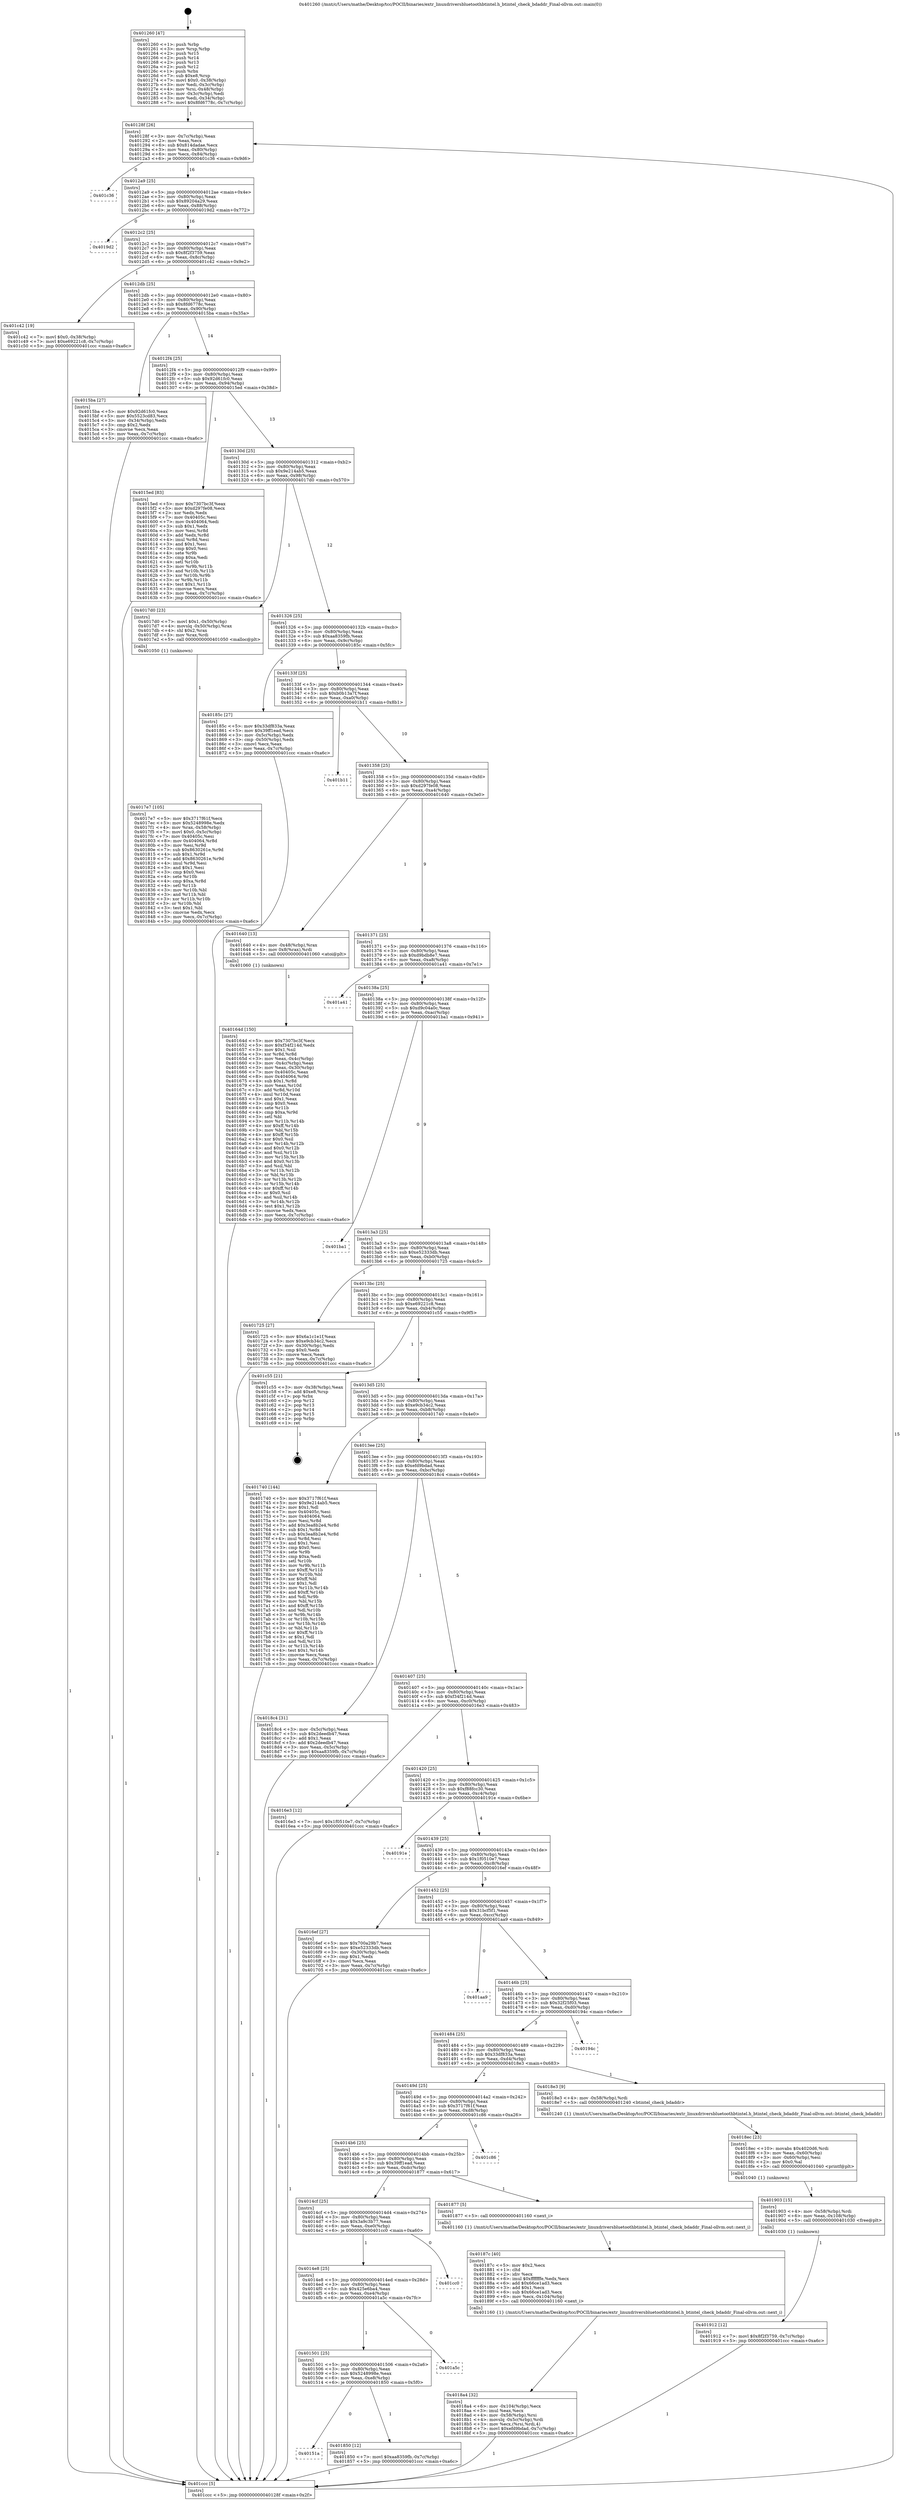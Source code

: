 digraph "0x401260" {
  label = "0x401260 (/mnt/c/Users/mathe/Desktop/tcc/POCII/binaries/extr_linuxdriversbluetoothbtintel.h_btintel_check_bdaddr_Final-ollvm.out::main(0))"
  labelloc = "t"
  node[shape=record]

  Entry [label="",width=0.3,height=0.3,shape=circle,fillcolor=black,style=filled]
  "0x40128f" [label="{
     0x40128f [26]\l
     | [instrs]\l
     &nbsp;&nbsp;0x40128f \<+3\>: mov -0x7c(%rbp),%eax\l
     &nbsp;&nbsp;0x401292 \<+2\>: mov %eax,%ecx\l
     &nbsp;&nbsp;0x401294 \<+6\>: sub $0x814dadae,%ecx\l
     &nbsp;&nbsp;0x40129a \<+3\>: mov %eax,-0x80(%rbp)\l
     &nbsp;&nbsp;0x40129d \<+6\>: mov %ecx,-0x84(%rbp)\l
     &nbsp;&nbsp;0x4012a3 \<+6\>: je 0000000000401c36 \<main+0x9d6\>\l
  }"]
  "0x401c36" [label="{
     0x401c36\l
  }", style=dashed]
  "0x4012a9" [label="{
     0x4012a9 [25]\l
     | [instrs]\l
     &nbsp;&nbsp;0x4012a9 \<+5\>: jmp 00000000004012ae \<main+0x4e\>\l
     &nbsp;&nbsp;0x4012ae \<+3\>: mov -0x80(%rbp),%eax\l
     &nbsp;&nbsp;0x4012b1 \<+5\>: sub $0x89204a29,%eax\l
     &nbsp;&nbsp;0x4012b6 \<+6\>: mov %eax,-0x88(%rbp)\l
     &nbsp;&nbsp;0x4012bc \<+6\>: je 00000000004019d2 \<main+0x772\>\l
  }"]
  Exit [label="",width=0.3,height=0.3,shape=circle,fillcolor=black,style=filled,peripheries=2]
  "0x4019d2" [label="{
     0x4019d2\l
  }", style=dashed]
  "0x4012c2" [label="{
     0x4012c2 [25]\l
     | [instrs]\l
     &nbsp;&nbsp;0x4012c2 \<+5\>: jmp 00000000004012c7 \<main+0x67\>\l
     &nbsp;&nbsp;0x4012c7 \<+3\>: mov -0x80(%rbp),%eax\l
     &nbsp;&nbsp;0x4012ca \<+5\>: sub $0x8f2f3759,%eax\l
     &nbsp;&nbsp;0x4012cf \<+6\>: mov %eax,-0x8c(%rbp)\l
     &nbsp;&nbsp;0x4012d5 \<+6\>: je 0000000000401c42 \<main+0x9e2\>\l
  }"]
  "0x401912" [label="{
     0x401912 [12]\l
     | [instrs]\l
     &nbsp;&nbsp;0x401912 \<+7\>: movl $0x8f2f3759,-0x7c(%rbp)\l
     &nbsp;&nbsp;0x401919 \<+5\>: jmp 0000000000401ccc \<main+0xa6c\>\l
  }"]
  "0x401c42" [label="{
     0x401c42 [19]\l
     | [instrs]\l
     &nbsp;&nbsp;0x401c42 \<+7\>: movl $0x0,-0x38(%rbp)\l
     &nbsp;&nbsp;0x401c49 \<+7\>: movl $0xe69221c8,-0x7c(%rbp)\l
     &nbsp;&nbsp;0x401c50 \<+5\>: jmp 0000000000401ccc \<main+0xa6c\>\l
  }"]
  "0x4012db" [label="{
     0x4012db [25]\l
     | [instrs]\l
     &nbsp;&nbsp;0x4012db \<+5\>: jmp 00000000004012e0 \<main+0x80\>\l
     &nbsp;&nbsp;0x4012e0 \<+3\>: mov -0x80(%rbp),%eax\l
     &nbsp;&nbsp;0x4012e3 \<+5\>: sub $0x8fd6778c,%eax\l
     &nbsp;&nbsp;0x4012e8 \<+6\>: mov %eax,-0x90(%rbp)\l
     &nbsp;&nbsp;0x4012ee \<+6\>: je 00000000004015ba \<main+0x35a\>\l
  }"]
  "0x401903" [label="{
     0x401903 [15]\l
     | [instrs]\l
     &nbsp;&nbsp;0x401903 \<+4\>: mov -0x58(%rbp),%rdi\l
     &nbsp;&nbsp;0x401907 \<+6\>: mov %eax,-0x108(%rbp)\l
     &nbsp;&nbsp;0x40190d \<+5\>: call 0000000000401030 \<free@plt\>\l
     | [calls]\l
     &nbsp;&nbsp;0x401030 \{1\} (unknown)\l
  }"]
  "0x4015ba" [label="{
     0x4015ba [27]\l
     | [instrs]\l
     &nbsp;&nbsp;0x4015ba \<+5\>: mov $0x92d61fc0,%eax\l
     &nbsp;&nbsp;0x4015bf \<+5\>: mov $0x5523cd83,%ecx\l
     &nbsp;&nbsp;0x4015c4 \<+3\>: mov -0x34(%rbp),%edx\l
     &nbsp;&nbsp;0x4015c7 \<+3\>: cmp $0x2,%edx\l
     &nbsp;&nbsp;0x4015ca \<+3\>: cmovne %ecx,%eax\l
     &nbsp;&nbsp;0x4015cd \<+3\>: mov %eax,-0x7c(%rbp)\l
     &nbsp;&nbsp;0x4015d0 \<+5\>: jmp 0000000000401ccc \<main+0xa6c\>\l
  }"]
  "0x4012f4" [label="{
     0x4012f4 [25]\l
     | [instrs]\l
     &nbsp;&nbsp;0x4012f4 \<+5\>: jmp 00000000004012f9 \<main+0x99\>\l
     &nbsp;&nbsp;0x4012f9 \<+3\>: mov -0x80(%rbp),%eax\l
     &nbsp;&nbsp;0x4012fc \<+5\>: sub $0x92d61fc0,%eax\l
     &nbsp;&nbsp;0x401301 \<+6\>: mov %eax,-0x94(%rbp)\l
     &nbsp;&nbsp;0x401307 \<+6\>: je 00000000004015ed \<main+0x38d\>\l
  }"]
  "0x401ccc" [label="{
     0x401ccc [5]\l
     | [instrs]\l
     &nbsp;&nbsp;0x401ccc \<+5\>: jmp 000000000040128f \<main+0x2f\>\l
  }"]
  "0x401260" [label="{
     0x401260 [47]\l
     | [instrs]\l
     &nbsp;&nbsp;0x401260 \<+1\>: push %rbp\l
     &nbsp;&nbsp;0x401261 \<+3\>: mov %rsp,%rbp\l
     &nbsp;&nbsp;0x401264 \<+2\>: push %r15\l
     &nbsp;&nbsp;0x401266 \<+2\>: push %r14\l
     &nbsp;&nbsp;0x401268 \<+2\>: push %r13\l
     &nbsp;&nbsp;0x40126a \<+2\>: push %r12\l
     &nbsp;&nbsp;0x40126c \<+1\>: push %rbx\l
     &nbsp;&nbsp;0x40126d \<+7\>: sub $0xe8,%rsp\l
     &nbsp;&nbsp;0x401274 \<+7\>: movl $0x0,-0x38(%rbp)\l
     &nbsp;&nbsp;0x40127b \<+3\>: mov %edi,-0x3c(%rbp)\l
     &nbsp;&nbsp;0x40127e \<+4\>: mov %rsi,-0x48(%rbp)\l
     &nbsp;&nbsp;0x401282 \<+3\>: mov -0x3c(%rbp),%edi\l
     &nbsp;&nbsp;0x401285 \<+3\>: mov %edi,-0x34(%rbp)\l
     &nbsp;&nbsp;0x401288 \<+7\>: movl $0x8fd6778c,-0x7c(%rbp)\l
  }"]
  "0x4018ec" [label="{
     0x4018ec [23]\l
     | [instrs]\l
     &nbsp;&nbsp;0x4018ec \<+10\>: movabs $0x4020d6,%rdi\l
     &nbsp;&nbsp;0x4018f6 \<+3\>: mov %eax,-0x60(%rbp)\l
     &nbsp;&nbsp;0x4018f9 \<+3\>: mov -0x60(%rbp),%esi\l
     &nbsp;&nbsp;0x4018fc \<+2\>: mov $0x0,%al\l
     &nbsp;&nbsp;0x4018fe \<+5\>: call 0000000000401040 \<printf@plt\>\l
     | [calls]\l
     &nbsp;&nbsp;0x401040 \{1\} (unknown)\l
  }"]
  "0x4015ed" [label="{
     0x4015ed [83]\l
     | [instrs]\l
     &nbsp;&nbsp;0x4015ed \<+5\>: mov $0x7307bc3f,%eax\l
     &nbsp;&nbsp;0x4015f2 \<+5\>: mov $0xd297fe08,%ecx\l
     &nbsp;&nbsp;0x4015f7 \<+2\>: xor %edx,%edx\l
     &nbsp;&nbsp;0x4015f9 \<+7\>: mov 0x40405c,%esi\l
     &nbsp;&nbsp;0x401600 \<+7\>: mov 0x404064,%edi\l
     &nbsp;&nbsp;0x401607 \<+3\>: sub $0x1,%edx\l
     &nbsp;&nbsp;0x40160a \<+3\>: mov %esi,%r8d\l
     &nbsp;&nbsp;0x40160d \<+3\>: add %edx,%r8d\l
     &nbsp;&nbsp;0x401610 \<+4\>: imul %r8d,%esi\l
     &nbsp;&nbsp;0x401614 \<+3\>: and $0x1,%esi\l
     &nbsp;&nbsp;0x401617 \<+3\>: cmp $0x0,%esi\l
     &nbsp;&nbsp;0x40161a \<+4\>: sete %r9b\l
     &nbsp;&nbsp;0x40161e \<+3\>: cmp $0xa,%edi\l
     &nbsp;&nbsp;0x401621 \<+4\>: setl %r10b\l
     &nbsp;&nbsp;0x401625 \<+3\>: mov %r9b,%r11b\l
     &nbsp;&nbsp;0x401628 \<+3\>: and %r10b,%r11b\l
     &nbsp;&nbsp;0x40162b \<+3\>: xor %r10b,%r9b\l
     &nbsp;&nbsp;0x40162e \<+3\>: or %r9b,%r11b\l
     &nbsp;&nbsp;0x401631 \<+4\>: test $0x1,%r11b\l
     &nbsp;&nbsp;0x401635 \<+3\>: cmovne %ecx,%eax\l
     &nbsp;&nbsp;0x401638 \<+3\>: mov %eax,-0x7c(%rbp)\l
     &nbsp;&nbsp;0x40163b \<+5\>: jmp 0000000000401ccc \<main+0xa6c\>\l
  }"]
  "0x40130d" [label="{
     0x40130d [25]\l
     | [instrs]\l
     &nbsp;&nbsp;0x40130d \<+5\>: jmp 0000000000401312 \<main+0xb2\>\l
     &nbsp;&nbsp;0x401312 \<+3\>: mov -0x80(%rbp),%eax\l
     &nbsp;&nbsp;0x401315 \<+5\>: sub $0x9e214ab5,%eax\l
     &nbsp;&nbsp;0x40131a \<+6\>: mov %eax,-0x98(%rbp)\l
     &nbsp;&nbsp;0x401320 \<+6\>: je 00000000004017d0 \<main+0x570\>\l
  }"]
  "0x4018a4" [label="{
     0x4018a4 [32]\l
     | [instrs]\l
     &nbsp;&nbsp;0x4018a4 \<+6\>: mov -0x104(%rbp),%ecx\l
     &nbsp;&nbsp;0x4018aa \<+3\>: imul %eax,%ecx\l
     &nbsp;&nbsp;0x4018ad \<+4\>: mov -0x58(%rbp),%rsi\l
     &nbsp;&nbsp;0x4018b1 \<+4\>: movslq -0x5c(%rbp),%rdi\l
     &nbsp;&nbsp;0x4018b5 \<+3\>: mov %ecx,(%rsi,%rdi,4)\l
     &nbsp;&nbsp;0x4018b8 \<+7\>: movl $0xefd9bdad,-0x7c(%rbp)\l
     &nbsp;&nbsp;0x4018bf \<+5\>: jmp 0000000000401ccc \<main+0xa6c\>\l
  }"]
  "0x4017d0" [label="{
     0x4017d0 [23]\l
     | [instrs]\l
     &nbsp;&nbsp;0x4017d0 \<+7\>: movl $0x1,-0x50(%rbp)\l
     &nbsp;&nbsp;0x4017d7 \<+4\>: movslq -0x50(%rbp),%rax\l
     &nbsp;&nbsp;0x4017db \<+4\>: shl $0x2,%rax\l
     &nbsp;&nbsp;0x4017df \<+3\>: mov %rax,%rdi\l
     &nbsp;&nbsp;0x4017e2 \<+5\>: call 0000000000401050 \<malloc@plt\>\l
     | [calls]\l
     &nbsp;&nbsp;0x401050 \{1\} (unknown)\l
  }"]
  "0x401326" [label="{
     0x401326 [25]\l
     | [instrs]\l
     &nbsp;&nbsp;0x401326 \<+5\>: jmp 000000000040132b \<main+0xcb\>\l
     &nbsp;&nbsp;0x40132b \<+3\>: mov -0x80(%rbp),%eax\l
     &nbsp;&nbsp;0x40132e \<+5\>: sub $0xaa8359fb,%eax\l
     &nbsp;&nbsp;0x401333 \<+6\>: mov %eax,-0x9c(%rbp)\l
     &nbsp;&nbsp;0x401339 \<+6\>: je 000000000040185c \<main+0x5fc\>\l
  }"]
  "0x40187c" [label="{
     0x40187c [40]\l
     | [instrs]\l
     &nbsp;&nbsp;0x40187c \<+5\>: mov $0x2,%ecx\l
     &nbsp;&nbsp;0x401881 \<+1\>: cltd\l
     &nbsp;&nbsp;0x401882 \<+2\>: idiv %ecx\l
     &nbsp;&nbsp;0x401884 \<+6\>: imul $0xfffffffe,%edx,%ecx\l
     &nbsp;&nbsp;0x40188a \<+6\>: add $0x66ce1ad3,%ecx\l
     &nbsp;&nbsp;0x401890 \<+3\>: add $0x1,%ecx\l
     &nbsp;&nbsp;0x401893 \<+6\>: sub $0x66ce1ad3,%ecx\l
     &nbsp;&nbsp;0x401899 \<+6\>: mov %ecx,-0x104(%rbp)\l
     &nbsp;&nbsp;0x40189f \<+5\>: call 0000000000401160 \<next_i\>\l
     | [calls]\l
     &nbsp;&nbsp;0x401160 \{1\} (/mnt/c/Users/mathe/Desktop/tcc/POCII/binaries/extr_linuxdriversbluetoothbtintel.h_btintel_check_bdaddr_Final-ollvm.out::next_i)\l
  }"]
  "0x40185c" [label="{
     0x40185c [27]\l
     | [instrs]\l
     &nbsp;&nbsp;0x40185c \<+5\>: mov $0x33df833a,%eax\l
     &nbsp;&nbsp;0x401861 \<+5\>: mov $0x39ff1ead,%ecx\l
     &nbsp;&nbsp;0x401866 \<+3\>: mov -0x5c(%rbp),%edx\l
     &nbsp;&nbsp;0x401869 \<+3\>: cmp -0x50(%rbp),%edx\l
     &nbsp;&nbsp;0x40186c \<+3\>: cmovl %ecx,%eax\l
     &nbsp;&nbsp;0x40186f \<+3\>: mov %eax,-0x7c(%rbp)\l
     &nbsp;&nbsp;0x401872 \<+5\>: jmp 0000000000401ccc \<main+0xa6c\>\l
  }"]
  "0x40133f" [label="{
     0x40133f [25]\l
     | [instrs]\l
     &nbsp;&nbsp;0x40133f \<+5\>: jmp 0000000000401344 \<main+0xe4\>\l
     &nbsp;&nbsp;0x401344 \<+3\>: mov -0x80(%rbp),%eax\l
     &nbsp;&nbsp;0x401347 \<+5\>: sub $0xb0b13a7f,%eax\l
     &nbsp;&nbsp;0x40134c \<+6\>: mov %eax,-0xa0(%rbp)\l
     &nbsp;&nbsp;0x401352 \<+6\>: je 0000000000401b11 \<main+0x8b1\>\l
  }"]
  "0x40151a" [label="{
     0x40151a\l
  }", style=dashed]
  "0x401b11" [label="{
     0x401b11\l
  }", style=dashed]
  "0x401358" [label="{
     0x401358 [25]\l
     | [instrs]\l
     &nbsp;&nbsp;0x401358 \<+5\>: jmp 000000000040135d \<main+0xfd\>\l
     &nbsp;&nbsp;0x40135d \<+3\>: mov -0x80(%rbp),%eax\l
     &nbsp;&nbsp;0x401360 \<+5\>: sub $0xd297fe08,%eax\l
     &nbsp;&nbsp;0x401365 \<+6\>: mov %eax,-0xa4(%rbp)\l
     &nbsp;&nbsp;0x40136b \<+6\>: je 0000000000401640 \<main+0x3e0\>\l
  }"]
  "0x401850" [label="{
     0x401850 [12]\l
     | [instrs]\l
     &nbsp;&nbsp;0x401850 \<+7\>: movl $0xaa8359fb,-0x7c(%rbp)\l
     &nbsp;&nbsp;0x401857 \<+5\>: jmp 0000000000401ccc \<main+0xa6c\>\l
  }"]
  "0x401640" [label="{
     0x401640 [13]\l
     | [instrs]\l
     &nbsp;&nbsp;0x401640 \<+4\>: mov -0x48(%rbp),%rax\l
     &nbsp;&nbsp;0x401644 \<+4\>: mov 0x8(%rax),%rdi\l
     &nbsp;&nbsp;0x401648 \<+5\>: call 0000000000401060 \<atoi@plt\>\l
     | [calls]\l
     &nbsp;&nbsp;0x401060 \{1\} (unknown)\l
  }"]
  "0x401371" [label="{
     0x401371 [25]\l
     | [instrs]\l
     &nbsp;&nbsp;0x401371 \<+5\>: jmp 0000000000401376 \<main+0x116\>\l
     &nbsp;&nbsp;0x401376 \<+3\>: mov -0x80(%rbp),%eax\l
     &nbsp;&nbsp;0x401379 \<+5\>: sub $0xd9bdb8e7,%eax\l
     &nbsp;&nbsp;0x40137e \<+6\>: mov %eax,-0xa8(%rbp)\l
     &nbsp;&nbsp;0x401384 \<+6\>: je 0000000000401a41 \<main+0x7e1\>\l
  }"]
  "0x40164d" [label="{
     0x40164d [150]\l
     | [instrs]\l
     &nbsp;&nbsp;0x40164d \<+5\>: mov $0x7307bc3f,%ecx\l
     &nbsp;&nbsp;0x401652 \<+5\>: mov $0xf34f214d,%edx\l
     &nbsp;&nbsp;0x401657 \<+3\>: mov $0x1,%sil\l
     &nbsp;&nbsp;0x40165a \<+3\>: xor %r8d,%r8d\l
     &nbsp;&nbsp;0x40165d \<+3\>: mov %eax,-0x4c(%rbp)\l
     &nbsp;&nbsp;0x401660 \<+3\>: mov -0x4c(%rbp),%eax\l
     &nbsp;&nbsp;0x401663 \<+3\>: mov %eax,-0x30(%rbp)\l
     &nbsp;&nbsp;0x401666 \<+7\>: mov 0x40405c,%eax\l
     &nbsp;&nbsp;0x40166d \<+8\>: mov 0x404064,%r9d\l
     &nbsp;&nbsp;0x401675 \<+4\>: sub $0x1,%r8d\l
     &nbsp;&nbsp;0x401679 \<+3\>: mov %eax,%r10d\l
     &nbsp;&nbsp;0x40167c \<+3\>: add %r8d,%r10d\l
     &nbsp;&nbsp;0x40167f \<+4\>: imul %r10d,%eax\l
     &nbsp;&nbsp;0x401683 \<+3\>: and $0x1,%eax\l
     &nbsp;&nbsp;0x401686 \<+3\>: cmp $0x0,%eax\l
     &nbsp;&nbsp;0x401689 \<+4\>: sete %r11b\l
     &nbsp;&nbsp;0x40168d \<+4\>: cmp $0xa,%r9d\l
     &nbsp;&nbsp;0x401691 \<+3\>: setl %bl\l
     &nbsp;&nbsp;0x401694 \<+3\>: mov %r11b,%r14b\l
     &nbsp;&nbsp;0x401697 \<+4\>: xor $0xff,%r14b\l
     &nbsp;&nbsp;0x40169b \<+3\>: mov %bl,%r15b\l
     &nbsp;&nbsp;0x40169e \<+4\>: xor $0xff,%r15b\l
     &nbsp;&nbsp;0x4016a2 \<+4\>: xor $0x0,%sil\l
     &nbsp;&nbsp;0x4016a6 \<+3\>: mov %r14b,%r12b\l
     &nbsp;&nbsp;0x4016a9 \<+4\>: and $0x0,%r12b\l
     &nbsp;&nbsp;0x4016ad \<+3\>: and %sil,%r11b\l
     &nbsp;&nbsp;0x4016b0 \<+3\>: mov %r15b,%r13b\l
     &nbsp;&nbsp;0x4016b3 \<+4\>: and $0x0,%r13b\l
     &nbsp;&nbsp;0x4016b7 \<+3\>: and %sil,%bl\l
     &nbsp;&nbsp;0x4016ba \<+3\>: or %r11b,%r12b\l
     &nbsp;&nbsp;0x4016bd \<+3\>: or %bl,%r13b\l
     &nbsp;&nbsp;0x4016c0 \<+3\>: xor %r13b,%r12b\l
     &nbsp;&nbsp;0x4016c3 \<+3\>: or %r15b,%r14b\l
     &nbsp;&nbsp;0x4016c6 \<+4\>: xor $0xff,%r14b\l
     &nbsp;&nbsp;0x4016ca \<+4\>: or $0x0,%sil\l
     &nbsp;&nbsp;0x4016ce \<+3\>: and %sil,%r14b\l
     &nbsp;&nbsp;0x4016d1 \<+3\>: or %r14b,%r12b\l
     &nbsp;&nbsp;0x4016d4 \<+4\>: test $0x1,%r12b\l
     &nbsp;&nbsp;0x4016d8 \<+3\>: cmovne %edx,%ecx\l
     &nbsp;&nbsp;0x4016db \<+3\>: mov %ecx,-0x7c(%rbp)\l
     &nbsp;&nbsp;0x4016de \<+5\>: jmp 0000000000401ccc \<main+0xa6c\>\l
  }"]
  "0x401501" [label="{
     0x401501 [25]\l
     | [instrs]\l
     &nbsp;&nbsp;0x401501 \<+5\>: jmp 0000000000401506 \<main+0x2a6\>\l
     &nbsp;&nbsp;0x401506 \<+3\>: mov -0x80(%rbp),%eax\l
     &nbsp;&nbsp;0x401509 \<+5\>: sub $0x5248998e,%eax\l
     &nbsp;&nbsp;0x40150e \<+6\>: mov %eax,-0xe8(%rbp)\l
     &nbsp;&nbsp;0x401514 \<+6\>: je 0000000000401850 \<main+0x5f0\>\l
  }"]
  "0x401a41" [label="{
     0x401a41\l
  }", style=dashed]
  "0x40138a" [label="{
     0x40138a [25]\l
     | [instrs]\l
     &nbsp;&nbsp;0x40138a \<+5\>: jmp 000000000040138f \<main+0x12f\>\l
     &nbsp;&nbsp;0x40138f \<+3\>: mov -0x80(%rbp),%eax\l
     &nbsp;&nbsp;0x401392 \<+5\>: sub $0xd9c04a0c,%eax\l
     &nbsp;&nbsp;0x401397 \<+6\>: mov %eax,-0xac(%rbp)\l
     &nbsp;&nbsp;0x40139d \<+6\>: je 0000000000401ba1 \<main+0x941\>\l
  }"]
  "0x401a5c" [label="{
     0x401a5c\l
  }", style=dashed]
  "0x401ba1" [label="{
     0x401ba1\l
  }", style=dashed]
  "0x4013a3" [label="{
     0x4013a3 [25]\l
     | [instrs]\l
     &nbsp;&nbsp;0x4013a3 \<+5\>: jmp 00000000004013a8 \<main+0x148\>\l
     &nbsp;&nbsp;0x4013a8 \<+3\>: mov -0x80(%rbp),%eax\l
     &nbsp;&nbsp;0x4013ab \<+5\>: sub $0xe52333db,%eax\l
     &nbsp;&nbsp;0x4013b0 \<+6\>: mov %eax,-0xb0(%rbp)\l
     &nbsp;&nbsp;0x4013b6 \<+6\>: je 0000000000401725 \<main+0x4c5\>\l
  }"]
  "0x4014e8" [label="{
     0x4014e8 [25]\l
     | [instrs]\l
     &nbsp;&nbsp;0x4014e8 \<+5\>: jmp 00000000004014ed \<main+0x28d\>\l
     &nbsp;&nbsp;0x4014ed \<+3\>: mov -0x80(%rbp),%eax\l
     &nbsp;&nbsp;0x4014f0 \<+5\>: sub $0x425e6ba4,%eax\l
     &nbsp;&nbsp;0x4014f5 \<+6\>: mov %eax,-0xe4(%rbp)\l
     &nbsp;&nbsp;0x4014fb \<+6\>: je 0000000000401a5c \<main+0x7fc\>\l
  }"]
  "0x401725" [label="{
     0x401725 [27]\l
     | [instrs]\l
     &nbsp;&nbsp;0x401725 \<+5\>: mov $0x6a1c1e1f,%eax\l
     &nbsp;&nbsp;0x40172a \<+5\>: mov $0xe9cb34c2,%ecx\l
     &nbsp;&nbsp;0x40172f \<+3\>: mov -0x30(%rbp),%edx\l
     &nbsp;&nbsp;0x401732 \<+3\>: cmp $0x0,%edx\l
     &nbsp;&nbsp;0x401735 \<+3\>: cmove %ecx,%eax\l
     &nbsp;&nbsp;0x401738 \<+3\>: mov %eax,-0x7c(%rbp)\l
     &nbsp;&nbsp;0x40173b \<+5\>: jmp 0000000000401ccc \<main+0xa6c\>\l
  }"]
  "0x4013bc" [label="{
     0x4013bc [25]\l
     | [instrs]\l
     &nbsp;&nbsp;0x4013bc \<+5\>: jmp 00000000004013c1 \<main+0x161\>\l
     &nbsp;&nbsp;0x4013c1 \<+3\>: mov -0x80(%rbp),%eax\l
     &nbsp;&nbsp;0x4013c4 \<+5\>: sub $0xe69221c8,%eax\l
     &nbsp;&nbsp;0x4013c9 \<+6\>: mov %eax,-0xb4(%rbp)\l
     &nbsp;&nbsp;0x4013cf \<+6\>: je 0000000000401c55 \<main+0x9f5\>\l
  }"]
  "0x401cc0" [label="{
     0x401cc0\l
  }", style=dashed]
  "0x401c55" [label="{
     0x401c55 [21]\l
     | [instrs]\l
     &nbsp;&nbsp;0x401c55 \<+3\>: mov -0x38(%rbp),%eax\l
     &nbsp;&nbsp;0x401c58 \<+7\>: add $0xe8,%rsp\l
     &nbsp;&nbsp;0x401c5f \<+1\>: pop %rbx\l
     &nbsp;&nbsp;0x401c60 \<+2\>: pop %r12\l
     &nbsp;&nbsp;0x401c62 \<+2\>: pop %r13\l
     &nbsp;&nbsp;0x401c64 \<+2\>: pop %r14\l
     &nbsp;&nbsp;0x401c66 \<+2\>: pop %r15\l
     &nbsp;&nbsp;0x401c68 \<+1\>: pop %rbp\l
     &nbsp;&nbsp;0x401c69 \<+1\>: ret\l
  }"]
  "0x4013d5" [label="{
     0x4013d5 [25]\l
     | [instrs]\l
     &nbsp;&nbsp;0x4013d5 \<+5\>: jmp 00000000004013da \<main+0x17a\>\l
     &nbsp;&nbsp;0x4013da \<+3\>: mov -0x80(%rbp),%eax\l
     &nbsp;&nbsp;0x4013dd \<+5\>: sub $0xe9cb34c2,%eax\l
     &nbsp;&nbsp;0x4013e2 \<+6\>: mov %eax,-0xb8(%rbp)\l
     &nbsp;&nbsp;0x4013e8 \<+6\>: je 0000000000401740 \<main+0x4e0\>\l
  }"]
  "0x4014cf" [label="{
     0x4014cf [25]\l
     | [instrs]\l
     &nbsp;&nbsp;0x4014cf \<+5\>: jmp 00000000004014d4 \<main+0x274\>\l
     &nbsp;&nbsp;0x4014d4 \<+3\>: mov -0x80(%rbp),%eax\l
     &nbsp;&nbsp;0x4014d7 \<+5\>: sub $0x3a9c3b77,%eax\l
     &nbsp;&nbsp;0x4014dc \<+6\>: mov %eax,-0xe0(%rbp)\l
     &nbsp;&nbsp;0x4014e2 \<+6\>: je 0000000000401cc0 \<main+0xa60\>\l
  }"]
  "0x401740" [label="{
     0x401740 [144]\l
     | [instrs]\l
     &nbsp;&nbsp;0x401740 \<+5\>: mov $0x3717f61f,%eax\l
     &nbsp;&nbsp;0x401745 \<+5\>: mov $0x9e214ab5,%ecx\l
     &nbsp;&nbsp;0x40174a \<+2\>: mov $0x1,%dl\l
     &nbsp;&nbsp;0x40174c \<+7\>: mov 0x40405c,%esi\l
     &nbsp;&nbsp;0x401753 \<+7\>: mov 0x404064,%edi\l
     &nbsp;&nbsp;0x40175a \<+3\>: mov %esi,%r8d\l
     &nbsp;&nbsp;0x40175d \<+7\>: add $0x3ea8b2e4,%r8d\l
     &nbsp;&nbsp;0x401764 \<+4\>: sub $0x1,%r8d\l
     &nbsp;&nbsp;0x401768 \<+7\>: sub $0x3ea8b2e4,%r8d\l
     &nbsp;&nbsp;0x40176f \<+4\>: imul %r8d,%esi\l
     &nbsp;&nbsp;0x401773 \<+3\>: and $0x1,%esi\l
     &nbsp;&nbsp;0x401776 \<+3\>: cmp $0x0,%esi\l
     &nbsp;&nbsp;0x401779 \<+4\>: sete %r9b\l
     &nbsp;&nbsp;0x40177d \<+3\>: cmp $0xa,%edi\l
     &nbsp;&nbsp;0x401780 \<+4\>: setl %r10b\l
     &nbsp;&nbsp;0x401784 \<+3\>: mov %r9b,%r11b\l
     &nbsp;&nbsp;0x401787 \<+4\>: xor $0xff,%r11b\l
     &nbsp;&nbsp;0x40178b \<+3\>: mov %r10b,%bl\l
     &nbsp;&nbsp;0x40178e \<+3\>: xor $0xff,%bl\l
     &nbsp;&nbsp;0x401791 \<+3\>: xor $0x1,%dl\l
     &nbsp;&nbsp;0x401794 \<+3\>: mov %r11b,%r14b\l
     &nbsp;&nbsp;0x401797 \<+4\>: and $0xff,%r14b\l
     &nbsp;&nbsp;0x40179b \<+3\>: and %dl,%r9b\l
     &nbsp;&nbsp;0x40179e \<+3\>: mov %bl,%r15b\l
     &nbsp;&nbsp;0x4017a1 \<+4\>: and $0xff,%r15b\l
     &nbsp;&nbsp;0x4017a5 \<+3\>: and %dl,%r10b\l
     &nbsp;&nbsp;0x4017a8 \<+3\>: or %r9b,%r14b\l
     &nbsp;&nbsp;0x4017ab \<+3\>: or %r10b,%r15b\l
     &nbsp;&nbsp;0x4017ae \<+3\>: xor %r15b,%r14b\l
     &nbsp;&nbsp;0x4017b1 \<+3\>: or %bl,%r11b\l
     &nbsp;&nbsp;0x4017b4 \<+4\>: xor $0xff,%r11b\l
     &nbsp;&nbsp;0x4017b8 \<+3\>: or $0x1,%dl\l
     &nbsp;&nbsp;0x4017bb \<+3\>: and %dl,%r11b\l
     &nbsp;&nbsp;0x4017be \<+3\>: or %r11b,%r14b\l
     &nbsp;&nbsp;0x4017c1 \<+4\>: test $0x1,%r14b\l
     &nbsp;&nbsp;0x4017c5 \<+3\>: cmovne %ecx,%eax\l
     &nbsp;&nbsp;0x4017c8 \<+3\>: mov %eax,-0x7c(%rbp)\l
     &nbsp;&nbsp;0x4017cb \<+5\>: jmp 0000000000401ccc \<main+0xa6c\>\l
  }"]
  "0x4013ee" [label="{
     0x4013ee [25]\l
     | [instrs]\l
     &nbsp;&nbsp;0x4013ee \<+5\>: jmp 00000000004013f3 \<main+0x193\>\l
     &nbsp;&nbsp;0x4013f3 \<+3\>: mov -0x80(%rbp),%eax\l
     &nbsp;&nbsp;0x4013f6 \<+5\>: sub $0xefd9bdad,%eax\l
     &nbsp;&nbsp;0x4013fb \<+6\>: mov %eax,-0xbc(%rbp)\l
     &nbsp;&nbsp;0x401401 \<+6\>: je 00000000004018c4 \<main+0x664\>\l
  }"]
  "0x401877" [label="{
     0x401877 [5]\l
     | [instrs]\l
     &nbsp;&nbsp;0x401877 \<+5\>: call 0000000000401160 \<next_i\>\l
     | [calls]\l
     &nbsp;&nbsp;0x401160 \{1\} (/mnt/c/Users/mathe/Desktop/tcc/POCII/binaries/extr_linuxdriversbluetoothbtintel.h_btintel_check_bdaddr_Final-ollvm.out::next_i)\l
  }"]
  "0x4018c4" [label="{
     0x4018c4 [31]\l
     | [instrs]\l
     &nbsp;&nbsp;0x4018c4 \<+3\>: mov -0x5c(%rbp),%eax\l
     &nbsp;&nbsp;0x4018c7 \<+5\>: sub $0x2deedb47,%eax\l
     &nbsp;&nbsp;0x4018cc \<+3\>: add $0x1,%eax\l
     &nbsp;&nbsp;0x4018cf \<+5\>: add $0x2deedb47,%eax\l
     &nbsp;&nbsp;0x4018d4 \<+3\>: mov %eax,-0x5c(%rbp)\l
     &nbsp;&nbsp;0x4018d7 \<+7\>: movl $0xaa8359fb,-0x7c(%rbp)\l
     &nbsp;&nbsp;0x4018de \<+5\>: jmp 0000000000401ccc \<main+0xa6c\>\l
  }"]
  "0x401407" [label="{
     0x401407 [25]\l
     | [instrs]\l
     &nbsp;&nbsp;0x401407 \<+5\>: jmp 000000000040140c \<main+0x1ac\>\l
     &nbsp;&nbsp;0x40140c \<+3\>: mov -0x80(%rbp),%eax\l
     &nbsp;&nbsp;0x40140f \<+5\>: sub $0xf34f214d,%eax\l
     &nbsp;&nbsp;0x401414 \<+6\>: mov %eax,-0xc0(%rbp)\l
     &nbsp;&nbsp;0x40141a \<+6\>: je 00000000004016e3 \<main+0x483\>\l
  }"]
  "0x4014b6" [label="{
     0x4014b6 [25]\l
     | [instrs]\l
     &nbsp;&nbsp;0x4014b6 \<+5\>: jmp 00000000004014bb \<main+0x25b\>\l
     &nbsp;&nbsp;0x4014bb \<+3\>: mov -0x80(%rbp),%eax\l
     &nbsp;&nbsp;0x4014be \<+5\>: sub $0x39ff1ead,%eax\l
     &nbsp;&nbsp;0x4014c3 \<+6\>: mov %eax,-0xdc(%rbp)\l
     &nbsp;&nbsp;0x4014c9 \<+6\>: je 0000000000401877 \<main+0x617\>\l
  }"]
  "0x4016e3" [label="{
     0x4016e3 [12]\l
     | [instrs]\l
     &nbsp;&nbsp;0x4016e3 \<+7\>: movl $0x1f0510e7,-0x7c(%rbp)\l
     &nbsp;&nbsp;0x4016ea \<+5\>: jmp 0000000000401ccc \<main+0xa6c\>\l
  }"]
  "0x401420" [label="{
     0x401420 [25]\l
     | [instrs]\l
     &nbsp;&nbsp;0x401420 \<+5\>: jmp 0000000000401425 \<main+0x1c5\>\l
     &nbsp;&nbsp;0x401425 \<+3\>: mov -0x80(%rbp),%eax\l
     &nbsp;&nbsp;0x401428 \<+5\>: sub $0xf88fcc30,%eax\l
     &nbsp;&nbsp;0x40142d \<+6\>: mov %eax,-0xc4(%rbp)\l
     &nbsp;&nbsp;0x401433 \<+6\>: je 000000000040191e \<main+0x6be\>\l
  }"]
  "0x401c86" [label="{
     0x401c86\l
  }", style=dashed]
  "0x40191e" [label="{
     0x40191e\l
  }", style=dashed]
  "0x401439" [label="{
     0x401439 [25]\l
     | [instrs]\l
     &nbsp;&nbsp;0x401439 \<+5\>: jmp 000000000040143e \<main+0x1de\>\l
     &nbsp;&nbsp;0x40143e \<+3\>: mov -0x80(%rbp),%eax\l
     &nbsp;&nbsp;0x401441 \<+5\>: sub $0x1f0510e7,%eax\l
     &nbsp;&nbsp;0x401446 \<+6\>: mov %eax,-0xc8(%rbp)\l
     &nbsp;&nbsp;0x40144c \<+6\>: je 00000000004016ef \<main+0x48f\>\l
  }"]
  "0x40149d" [label="{
     0x40149d [25]\l
     | [instrs]\l
     &nbsp;&nbsp;0x40149d \<+5\>: jmp 00000000004014a2 \<main+0x242\>\l
     &nbsp;&nbsp;0x4014a2 \<+3\>: mov -0x80(%rbp),%eax\l
     &nbsp;&nbsp;0x4014a5 \<+5\>: sub $0x3717f61f,%eax\l
     &nbsp;&nbsp;0x4014aa \<+6\>: mov %eax,-0xd8(%rbp)\l
     &nbsp;&nbsp;0x4014b0 \<+6\>: je 0000000000401c86 \<main+0xa26\>\l
  }"]
  "0x4016ef" [label="{
     0x4016ef [27]\l
     | [instrs]\l
     &nbsp;&nbsp;0x4016ef \<+5\>: mov $0x700a29b7,%eax\l
     &nbsp;&nbsp;0x4016f4 \<+5\>: mov $0xe52333db,%ecx\l
     &nbsp;&nbsp;0x4016f9 \<+3\>: mov -0x30(%rbp),%edx\l
     &nbsp;&nbsp;0x4016fc \<+3\>: cmp $0x1,%edx\l
     &nbsp;&nbsp;0x4016ff \<+3\>: cmovl %ecx,%eax\l
     &nbsp;&nbsp;0x401702 \<+3\>: mov %eax,-0x7c(%rbp)\l
     &nbsp;&nbsp;0x401705 \<+5\>: jmp 0000000000401ccc \<main+0xa6c\>\l
  }"]
  "0x401452" [label="{
     0x401452 [25]\l
     | [instrs]\l
     &nbsp;&nbsp;0x401452 \<+5\>: jmp 0000000000401457 \<main+0x1f7\>\l
     &nbsp;&nbsp;0x401457 \<+3\>: mov -0x80(%rbp),%eax\l
     &nbsp;&nbsp;0x40145a \<+5\>: sub $0x31bcf5f1,%eax\l
     &nbsp;&nbsp;0x40145f \<+6\>: mov %eax,-0xcc(%rbp)\l
     &nbsp;&nbsp;0x401465 \<+6\>: je 0000000000401aa9 \<main+0x849\>\l
  }"]
  "0x4017e7" [label="{
     0x4017e7 [105]\l
     | [instrs]\l
     &nbsp;&nbsp;0x4017e7 \<+5\>: mov $0x3717f61f,%ecx\l
     &nbsp;&nbsp;0x4017ec \<+5\>: mov $0x5248998e,%edx\l
     &nbsp;&nbsp;0x4017f1 \<+4\>: mov %rax,-0x58(%rbp)\l
     &nbsp;&nbsp;0x4017f5 \<+7\>: movl $0x0,-0x5c(%rbp)\l
     &nbsp;&nbsp;0x4017fc \<+7\>: mov 0x40405c,%esi\l
     &nbsp;&nbsp;0x401803 \<+8\>: mov 0x404064,%r8d\l
     &nbsp;&nbsp;0x40180b \<+3\>: mov %esi,%r9d\l
     &nbsp;&nbsp;0x40180e \<+7\>: sub $0x8630261e,%r9d\l
     &nbsp;&nbsp;0x401815 \<+4\>: sub $0x1,%r9d\l
     &nbsp;&nbsp;0x401819 \<+7\>: add $0x8630261e,%r9d\l
     &nbsp;&nbsp;0x401820 \<+4\>: imul %r9d,%esi\l
     &nbsp;&nbsp;0x401824 \<+3\>: and $0x1,%esi\l
     &nbsp;&nbsp;0x401827 \<+3\>: cmp $0x0,%esi\l
     &nbsp;&nbsp;0x40182a \<+4\>: sete %r10b\l
     &nbsp;&nbsp;0x40182e \<+4\>: cmp $0xa,%r8d\l
     &nbsp;&nbsp;0x401832 \<+4\>: setl %r11b\l
     &nbsp;&nbsp;0x401836 \<+3\>: mov %r10b,%bl\l
     &nbsp;&nbsp;0x401839 \<+3\>: and %r11b,%bl\l
     &nbsp;&nbsp;0x40183c \<+3\>: xor %r11b,%r10b\l
     &nbsp;&nbsp;0x40183f \<+3\>: or %r10b,%bl\l
     &nbsp;&nbsp;0x401842 \<+3\>: test $0x1,%bl\l
     &nbsp;&nbsp;0x401845 \<+3\>: cmovne %edx,%ecx\l
     &nbsp;&nbsp;0x401848 \<+3\>: mov %ecx,-0x7c(%rbp)\l
     &nbsp;&nbsp;0x40184b \<+5\>: jmp 0000000000401ccc \<main+0xa6c\>\l
  }"]
  "0x4018e3" [label="{
     0x4018e3 [9]\l
     | [instrs]\l
     &nbsp;&nbsp;0x4018e3 \<+4\>: mov -0x58(%rbp),%rdi\l
     &nbsp;&nbsp;0x4018e7 \<+5\>: call 0000000000401240 \<btintel_check_bdaddr\>\l
     | [calls]\l
     &nbsp;&nbsp;0x401240 \{1\} (/mnt/c/Users/mathe/Desktop/tcc/POCII/binaries/extr_linuxdriversbluetoothbtintel.h_btintel_check_bdaddr_Final-ollvm.out::btintel_check_bdaddr)\l
  }"]
  "0x401aa9" [label="{
     0x401aa9\l
  }", style=dashed]
  "0x40146b" [label="{
     0x40146b [25]\l
     | [instrs]\l
     &nbsp;&nbsp;0x40146b \<+5\>: jmp 0000000000401470 \<main+0x210\>\l
     &nbsp;&nbsp;0x401470 \<+3\>: mov -0x80(%rbp),%eax\l
     &nbsp;&nbsp;0x401473 \<+5\>: sub $0x32f25f03,%eax\l
     &nbsp;&nbsp;0x401478 \<+6\>: mov %eax,-0xd0(%rbp)\l
     &nbsp;&nbsp;0x40147e \<+6\>: je 000000000040194c \<main+0x6ec\>\l
  }"]
  "0x401484" [label="{
     0x401484 [25]\l
     | [instrs]\l
     &nbsp;&nbsp;0x401484 \<+5\>: jmp 0000000000401489 \<main+0x229\>\l
     &nbsp;&nbsp;0x401489 \<+3\>: mov -0x80(%rbp),%eax\l
     &nbsp;&nbsp;0x40148c \<+5\>: sub $0x33df833a,%eax\l
     &nbsp;&nbsp;0x401491 \<+6\>: mov %eax,-0xd4(%rbp)\l
     &nbsp;&nbsp;0x401497 \<+6\>: je 00000000004018e3 \<main+0x683\>\l
  }"]
  "0x40194c" [label="{
     0x40194c\l
  }", style=dashed]
  Entry -> "0x401260" [label=" 1"]
  "0x40128f" -> "0x401c36" [label=" 0"]
  "0x40128f" -> "0x4012a9" [label=" 16"]
  "0x401c55" -> Exit [label=" 1"]
  "0x4012a9" -> "0x4019d2" [label=" 0"]
  "0x4012a9" -> "0x4012c2" [label=" 16"]
  "0x401c42" -> "0x401ccc" [label=" 1"]
  "0x4012c2" -> "0x401c42" [label=" 1"]
  "0x4012c2" -> "0x4012db" [label=" 15"]
  "0x401912" -> "0x401ccc" [label=" 1"]
  "0x4012db" -> "0x4015ba" [label=" 1"]
  "0x4012db" -> "0x4012f4" [label=" 14"]
  "0x4015ba" -> "0x401ccc" [label=" 1"]
  "0x401260" -> "0x40128f" [label=" 1"]
  "0x401ccc" -> "0x40128f" [label=" 15"]
  "0x401903" -> "0x401912" [label=" 1"]
  "0x4012f4" -> "0x4015ed" [label=" 1"]
  "0x4012f4" -> "0x40130d" [label=" 13"]
  "0x4015ed" -> "0x401ccc" [label=" 1"]
  "0x4018ec" -> "0x401903" [label=" 1"]
  "0x40130d" -> "0x4017d0" [label=" 1"]
  "0x40130d" -> "0x401326" [label=" 12"]
  "0x4018e3" -> "0x4018ec" [label=" 1"]
  "0x401326" -> "0x40185c" [label=" 2"]
  "0x401326" -> "0x40133f" [label=" 10"]
  "0x4018c4" -> "0x401ccc" [label=" 1"]
  "0x40133f" -> "0x401b11" [label=" 0"]
  "0x40133f" -> "0x401358" [label=" 10"]
  "0x4018a4" -> "0x401ccc" [label=" 1"]
  "0x401358" -> "0x401640" [label=" 1"]
  "0x401358" -> "0x401371" [label=" 9"]
  "0x401640" -> "0x40164d" [label=" 1"]
  "0x40164d" -> "0x401ccc" [label=" 1"]
  "0x40187c" -> "0x4018a4" [label=" 1"]
  "0x401371" -> "0x401a41" [label=" 0"]
  "0x401371" -> "0x40138a" [label=" 9"]
  "0x40185c" -> "0x401ccc" [label=" 2"]
  "0x40138a" -> "0x401ba1" [label=" 0"]
  "0x40138a" -> "0x4013a3" [label=" 9"]
  "0x401850" -> "0x401ccc" [label=" 1"]
  "0x4013a3" -> "0x401725" [label=" 1"]
  "0x4013a3" -> "0x4013bc" [label=" 8"]
  "0x401501" -> "0x401850" [label=" 1"]
  "0x4013bc" -> "0x401c55" [label=" 1"]
  "0x4013bc" -> "0x4013d5" [label=" 7"]
  "0x401877" -> "0x40187c" [label=" 1"]
  "0x4013d5" -> "0x401740" [label=" 1"]
  "0x4013d5" -> "0x4013ee" [label=" 6"]
  "0x4014e8" -> "0x401a5c" [label=" 0"]
  "0x4013ee" -> "0x4018c4" [label=" 1"]
  "0x4013ee" -> "0x401407" [label=" 5"]
  "0x401501" -> "0x40151a" [label=" 0"]
  "0x401407" -> "0x4016e3" [label=" 1"]
  "0x401407" -> "0x401420" [label=" 4"]
  "0x4016e3" -> "0x401ccc" [label=" 1"]
  "0x4014cf" -> "0x401cc0" [label=" 0"]
  "0x401420" -> "0x40191e" [label=" 0"]
  "0x401420" -> "0x401439" [label=" 4"]
  "0x4014e8" -> "0x401501" [label=" 1"]
  "0x401439" -> "0x4016ef" [label=" 1"]
  "0x401439" -> "0x401452" [label=" 3"]
  "0x4016ef" -> "0x401ccc" [label=" 1"]
  "0x401725" -> "0x401ccc" [label=" 1"]
  "0x401740" -> "0x401ccc" [label=" 1"]
  "0x4017d0" -> "0x4017e7" [label=" 1"]
  "0x4017e7" -> "0x401ccc" [label=" 1"]
  "0x4014b6" -> "0x401877" [label=" 1"]
  "0x401452" -> "0x401aa9" [label=" 0"]
  "0x401452" -> "0x40146b" [label=" 3"]
  "0x4014cf" -> "0x4014e8" [label=" 1"]
  "0x40146b" -> "0x40194c" [label=" 0"]
  "0x40146b" -> "0x401484" [label=" 3"]
  "0x40149d" -> "0x4014b6" [label=" 2"]
  "0x401484" -> "0x4018e3" [label=" 1"]
  "0x401484" -> "0x40149d" [label=" 2"]
  "0x4014b6" -> "0x4014cf" [label=" 1"]
  "0x40149d" -> "0x401c86" [label=" 0"]
}
